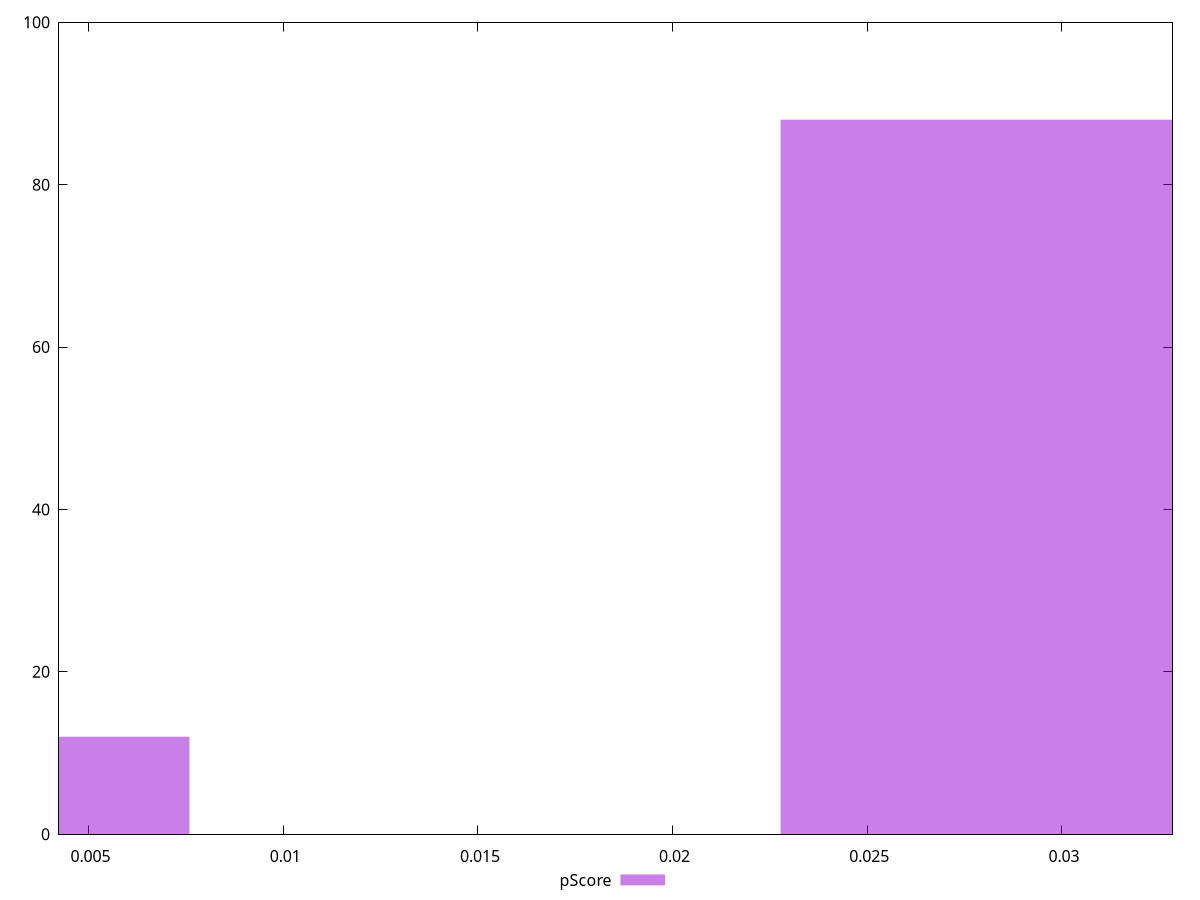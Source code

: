 reset

$pScore <<EOF
0.030363703106399638 88
0 12
EOF

set key outside below
set boxwidth 0.015181851553199819
set xrange [0.004241318068433697:0.03283929049190676]
set yrange [0:100]
set trange [0:100]
set style fill transparent solid 0.5 noborder
set terminal svg size 640, 490 enhanced background rgb 'white'
set output "report_00013_2021-02-09T12-04-24.940Z/cumulative-layout-shift/samples/pages+cached+noadtech/pScore/histogram.svg"

plot $pScore title "pScore" with boxes

reset
